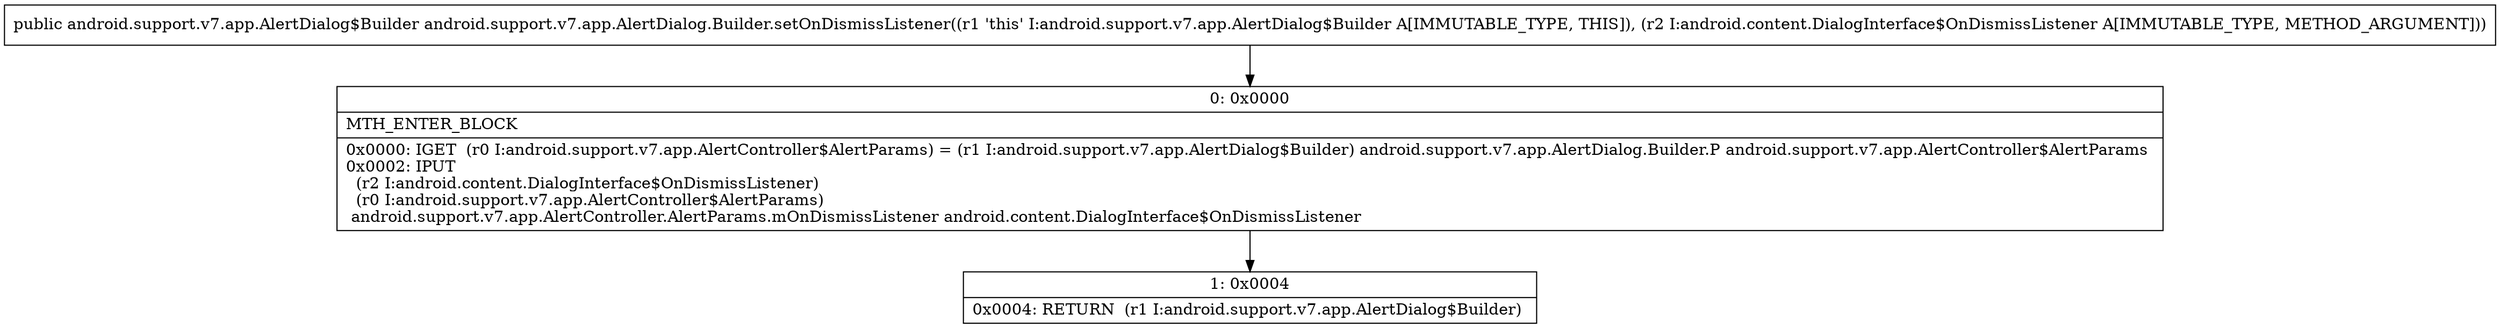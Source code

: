 digraph "CFG forandroid.support.v7.app.AlertDialog.Builder.setOnDismissListener(Landroid\/content\/DialogInterface$OnDismissListener;)Landroid\/support\/v7\/app\/AlertDialog$Builder;" {
Node_0 [shape=record,label="{0\:\ 0x0000|MTH_ENTER_BLOCK\l|0x0000: IGET  (r0 I:android.support.v7.app.AlertController$AlertParams) = (r1 I:android.support.v7.app.AlertDialog$Builder) android.support.v7.app.AlertDialog.Builder.P android.support.v7.app.AlertController$AlertParams \l0x0002: IPUT  \l  (r2 I:android.content.DialogInterface$OnDismissListener)\l  (r0 I:android.support.v7.app.AlertController$AlertParams)\l android.support.v7.app.AlertController.AlertParams.mOnDismissListener android.content.DialogInterface$OnDismissListener \l}"];
Node_1 [shape=record,label="{1\:\ 0x0004|0x0004: RETURN  (r1 I:android.support.v7.app.AlertDialog$Builder) \l}"];
MethodNode[shape=record,label="{public android.support.v7.app.AlertDialog$Builder android.support.v7.app.AlertDialog.Builder.setOnDismissListener((r1 'this' I:android.support.v7.app.AlertDialog$Builder A[IMMUTABLE_TYPE, THIS]), (r2 I:android.content.DialogInterface$OnDismissListener A[IMMUTABLE_TYPE, METHOD_ARGUMENT])) }"];
MethodNode -> Node_0;
Node_0 -> Node_1;
}

